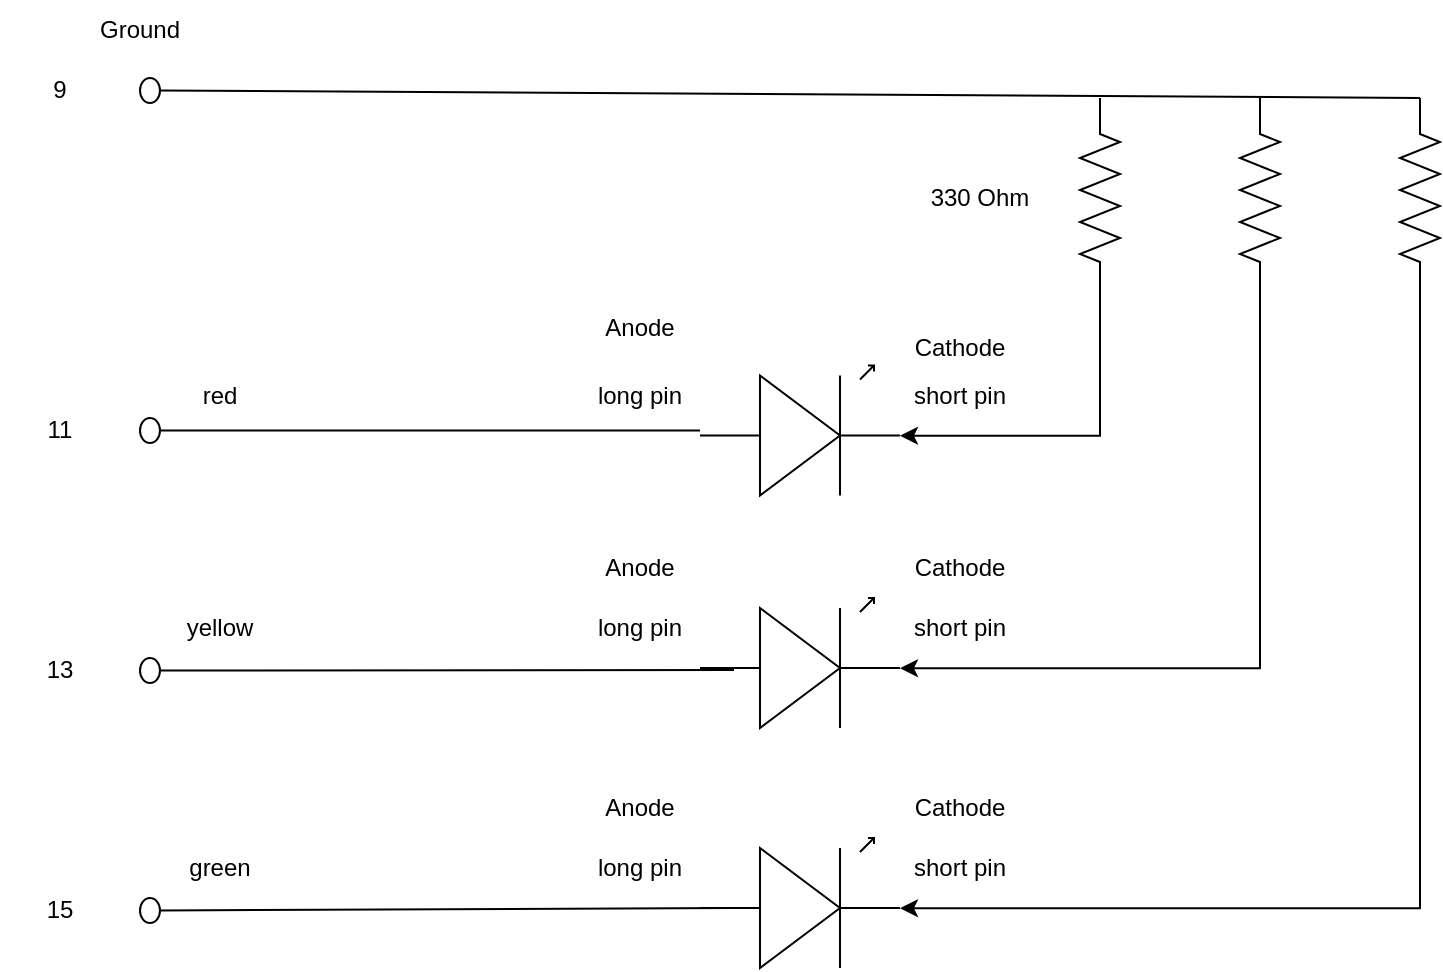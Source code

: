 <mxfile version="28.2.7">
  <diagram name="Page-1" id="oL8fRhv292GjV3VLLFeX">
    <mxGraphModel dx="786" dy="481" grid="1" gridSize="10" guides="1" tooltips="1" connect="1" arrows="1" fold="1" page="1" pageScale="1" pageWidth="2339" pageHeight="3300" math="0" shadow="0">
      <root>
        <mxCell id="0" />
        <mxCell id="1" parent="0" />
        <mxCell id="PDHcjJupDZml1VozjLC_-2" value="" style="verticalLabelPosition=bottom;shadow=0;dashed=0;align=center;html=1;verticalAlign=top;shape=mxgraph.electrical.opto_electronics.led_1;pointerEvents=1;" parent="1" vertex="1">
          <mxGeometry x="400" y="320" width="100" height="65" as="geometry" />
        </mxCell>
        <mxCell id="PDHcjJupDZml1VozjLC_-3" value="" style="verticalLabelPosition=bottom;shadow=0;dashed=0;align=center;html=1;verticalAlign=top;shape=mxgraph.electrical.opto_electronics.led_1;pointerEvents=1;" parent="1" vertex="1">
          <mxGeometry x="400" y="203.75" width="100" height="65" as="geometry" />
        </mxCell>
        <mxCell id="PDHcjJupDZml1VozjLC_-4" value="" style="verticalLabelPosition=bottom;shadow=0;dashed=0;align=center;html=1;verticalAlign=top;shape=mxgraph.electrical.opto_electronics.led_1;pointerEvents=1;" parent="1" vertex="1">
          <mxGeometry x="400" y="440" width="100" height="65" as="geometry" />
        </mxCell>
        <mxCell id="PDHcjJupDZml1VozjLC_-5" value="" style="pointerEvents=1;verticalLabelPosition=bottom;shadow=0;dashed=0;align=center;html=1;verticalAlign=top;shape=mxgraph.electrical.resistors.resistor_2;rotation=-90;" parent="1" vertex="1">
          <mxGeometry x="550" y="110" width="100" height="20" as="geometry" />
        </mxCell>
        <mxCell id="PDHcjJupDZml1VozjLC_-6" value="" style="pointerEvents=1;verticalLabelPosition=bottom;shadow=0;dashed=0;align=center;html=1;verticalAlign=top;shape=mxgraph.electrical.resistors.resistor_2;rotation=-90;" parent="1" vertex="1">
          <mxGeometry x="630" y="110" width="100" height="20" as="geometry" />
        </mxCell>
        <mxCell id="PDHcjJupDZml1VozjLC_-7" value="" style="pointerEvents=1;verticalLabelPosition=bottom;shadow=0;dashed=0;align=center;html=1;verticalAlign=top;shape=mxgraph.electrical.resistors.resistor_2;rotation=-90;" parent="1" vertex="1">
          <mxGeometry x="710" y="110" width="100" height="20" as="geometry" />
        </mxCell>
        <mxCell id="PDHcjJupDZml1VozjLC_-8" value="" style="ellipse;whiteSpace=wrap;html=1;" parent="1" vertex="1">
          <mxGeometry x="120" y="230" width="10" height="12.5" as="geometry" />
        </mxCell>
        <mxCell id="PDHcjJupDZml1VozjLC_-9" value="" style="ellipse;whiteSpace=wrap;html=1;" parent="1" vertex="1">
          <mxGeometry x="120" y="350" width="10" height="12.5" as="geometry" />
        </mxCell>
        <mxCell id="PDHcjJupDZml1VozjLC_-10" value="" style="ellipse;whiteSpace=wrap;html=1;" parent="1" vertex="1">
          <mxGeometry x="120" y="470" width="10" height="12.5" as="geometry" />
        </mxCell>
        <mxCell id="PDHcjJupDZml1VozjLC_-12" value="" style="endArrow=none;html=1;rounded=0;exitX=1;exitY=0.5;exitDx=0;exitDy=0;" parent="1" source="PDHcjJupDZml1VozjLC_-8" target="PDHcjJupDZml1VozjLC_-3" edge="1">
          <mxGeometry width="50" height="50" relative="1" as="geometry">
            <mxPoint x="440" y="320" as="sourcePoint" />
            <mxPoint x="490" y="270" as="targetPoint" />
          </mxGeometry>
        </mxCell>
        <mxCell id="PDHcjJupDZml1VozjLC_-13" value="" style="endArrow=none;html=1;rounded=0;exitX=1;exitY=0.5;exitDx=0;exitDy=0;entryX=0.17;entryY=0.554;entryDx=0;entryDy=0;entryPerimeter=0;" parent="1" source="PDHcjJupDZml1VozjLC_-9" target="PDHcjJupDZml1VozjLC_-2" edge="1">
          <mxGeometry width="50" height="50" relative="1" as="geometry">
            <mxPoint x="440" y="320" as="sourcePoint" />
            <mxPoint x="490" y="270" as="targetPoint" />
          </mxGeometry>
        </mxCell>
        <mxCell id="PDHcjJupDZml1VozjLC_-14" value="" style="endArrow=none;html=1;rounded=0;exitX=1;exitY=0.5;exitDx=0;exitDy=0;entryX=0.17;entryY=0.538;entryDx=0;entryDy=0;entryPerimeter=0;" parent="1" source="PDHcjJupDZml1VozjLC_-10" target="PDHcjJupDZml1VozjLC_-4" edge="1">
          <mxGeometry width="50" height="50" relative="1" as="geometry">
            <mxPoint x="440" y="320" as="sourcePoint" />
            <mxPoint x="490" y="270" as="targetPoint" />
          </mxGeometry>
        </mxCell>
        <mxCell id="PDHcjJupDZml1VozjLC_-15" style="edgeStyle=orthogonalEdgeStyle;rounded=0;orthogonalLoop=1;jettySize=auto;html=1;exitX=0;exitY=0.5;exitDx=0;exitDy=0;exitPerimeter=0;entryX=1;entryY=0.54;entryDx=0;entryDy=0;entryPerimeter=0;" parent="1" source="PDHcjJupDZml1VozjLC_-5" target="PDHcjJupDZml1VozjLC_-3" edge="1">
          <mxGeometry relative="1" as="geometry" />
        </mxCell>
        <mxCell id="PDHcjJupDZml1VozjLC_-16" style="edgeStyle=orthogonalEdgeStyle;rounded=0;orthogonalLoop=1;jettySize=auto;html=1;exitX=0;exitY=0.5;exitDx=0;exitDy=0;exitPerimeter=0;entryX=1;entryY=0.54;entryDx=0;entryDy=0;entryPerimeter=0;" parent="1" source="PDHcjJupDZml1VozjLC_-6" target="PDHcjJupDZml1VozjLC_-2" edge="1">
          <mxGeometry relative="1" as="geometry" />
        </mxCell>
        <mxCell id="PDHcjJupDZml1VozjLC_-17" style="edgeStyle=orthogonalEdgeStyle;rounded=0;orthogonalLoop=1;jettySize=auto;html=1;exitX=0;exitY=0.5;exitDx=0;exitDy=0;exitPerimeter=0;entryX=1;entryY=0.54;entryDx=0;entryDy=0;entryPerimeter=0;" parent="1" source="PDHcjJupDZml1VozjLC_-7" target="PDHcjJupDZml1VozjLC_-4" edge="1">
          <mxGeometry relative="1" as="geometry" />
        </mxCell>
        <mxCell id="PDHcjJupDZml1VozjLC_-18" value="" style="ellipse;whiteSpace=wrap;html=1;" parent="1" vertex="1">
          <mxGeometry x="120" y="60" width="10" height="12.5" as="geometry" />
        </mxCell>
        <mxCell id="PDHcjJupDZml1VozjLC_-19" value="" style="endArrow=none;html=1;rounded=0;entryX=1;entryY=0.5;entryDx=0;entryDy=0;entryPerimeter=0;exitX=1;exitY=0.5;exitDx=0;exitDy=0;" parent="1" source="PDHcjJupDZml1VozjLC_-18" target="PDHcjJupDZml1VozjLC_-7" edge="1">
          <mxGeometry width="50" height="50" relative="1" as="geometry">
            <mxPoint x="440" y="320" as="sourcePoint" />
            <mxPoint x="490" y="270" as="targetPoint" />
          </mxGeometry>
        </mxCell>
        <mxCell id="PDHcjJupDZml1VozjLC_-20" value="long pin" style="text;html=1;align=center;verticalAlign=middle;whiteSpace=wrap;rounded=0;" parent="1" vertex="1">
          <mxGeometry x="340" y="203.75" width="60" height="30" as="geometry" />
        </mxCell>
        <mxCell id="PDHcjJupDZml1VozjLC_-21" value="long pin" style="text;html=1;align=center;verticalAlign=middle;whiteSpace=wrap;rounded=0;" parent="1" vertex="1">
          <mxGeometry x="340" y="320" width="60" height="30" as="geometry" />
        </mxCell>
        <mxCell id="PDHcjJupDZml1VozjLC_-22" value="long pin" style="text;html=1;align=center;verticalAlign=middle;whiteSpace=wrap;rounded=0;" parent="1" vertex="1">
          <mxGeometry x="340" y="440" width="60" height="30" as="geometry" />
        </mxCell>
        <mxCell id="PDHcjJupDZml1VozjLC_-23" value="short pin" style="text;html=1;align=center;verticalAlign=middle;whiteSpace=wrap;rounded=0;" parent="1" vertex="1">
          <mxGeometry x="500" y="203.75" width="60" height="30" as="geometry" />
        </mxCell>
        <mxCell id="PDHcjJupDZml1VozjLC_-24" value="short pin" style="text;html=1;align=center;verticalAlign=middle;whiteSpace=wrap;rounded=0;" parent="1" vertex="1">
          <mxGeometry x="500" y="320" width="60" height="30" as="geometry" />
        </mxCell>
        <mxCell id="PDHcjJupDZml1VozjLC_-25" value="short pin" style="text;html=1;align=center;verticalAlign=middle;whiteSpace=wrap;rounded=0;" parent="1" vertex="1">
          <mxGeometry x="500" y="440" width="60" height="30" as="geometry" />
        </mxCell>
        <mxCell id="PDHcjJupDZml1VozjLC_-26" value="9" style="text;html=1;align=center;verticalAlign=middle;whiteSpace=wrap;rounded=0;" parent="1" vertex="1">
          <mxGeometry x="50" y="51.25" width="60" height="30" as="geometry" />
        </mxCell>
        <mxCell id="PDHcjJupDZml1VozjLC_-27" value="11" style="text;html=1;align=center;verticalAlign=middle;whiteSpace=wrap;rounded=0;" parent="1" vertex="1">
          <mxGeometry x="50" y="221.25" width="60" height="30" as="geometry" />
        </mxCell>
        <mxCell id="PDHcjJupDZml1VozjLC_-28" value="13" style="text;html=1;align=center;verticalAlign=middle;whiteSpace=wrap;rounded=0;" parent="1" vertex="1">
          <mxGeometry x="50" y="341.25" width="60" height="30" as="geometry" />
        </mxCell>
        <mxCell id="PDHcjJupDZml1VozjLC_-29" value="15" style="text;html=1;align=center;verticalAlign=middle;whiteSpace=wrap;rounded=0;" parent="1" vertex="1">
          <mxGeometry x="50" y="461.25" width="60" height="30" as="geometry" />
        </mxCell>
        <mxCell id="PDHcjJupDZml1VozjLC_-30" value="Ground" style="text;html=1;align=center;verticalAlign=middle;whiteSpace=wrap;rounded=0;" parent="1" vertex="1">
          <mxGeometry x="90" y="21.25" width="60" height="30" as="geometry" />
        </mxCell>
        <mxCell id="PDHcjJupDZml1VozjLC_-31" value="Anode" style="text;html=1;align=center;verticalAlign=middle;whiteSpace=wrap;rounded=0;" parent="1" vertex="1">
          <mxGeometry x="340" y="170" width="60" height="30" as="geometry" />
        </mxCell>
        <mxCell id="PDHcjJupDZml1VozjLC_-32" value="Anode" style="text;html=1;align=center;verticalAlign=middle;whiteSpace=wrap;rounded=0;" parent="1" vertex="1">
          <mxGeometry x="340" y="290" width="60" height="30" as="geometry" />
        </mxCell>
        <mxCell id="PDHcjJupDZml1VozjLC_-33" value="Anode" style="text;html=1;align=center;verticalAlign=middle;whiteSpace=wrap;rounded=0;" parent="1" vertex="1">
          <mxGeometry x="340" y="410" width="60" height="30" as="geometry" />
        </mxCell>
        <mxCell id="PDHcjJupDZml1VozjLC_-34" value="Cathode" style="text;html=1;align=center;verticalAlign=middle;whiteSpace=wrap;rounded=0;" parent="1" vertex="1">
          <mxGeometry x="500" y="410" width="60" height="30" as="geometry" />
        </mxCell>
        <mxCell id="PDHcjJupDZml1VozjLC_-35" value="Cathode" style="text;html=1;align=center;verticalAlign=middle;whiteSpace=wrap;rounded=0;" parent="1" vertex="1">
          <mxGeometry x="500" y="290" width="60" height="30" as="geometry" />
        </mxCell>
        <mxCell id="PDHcjJupDZml1VozjLC_-36" value="Cathode" style="text;html=1;align=center;verticalAlign=middle;whiteSpace=wrap;rounded=0;" parent="1" vertex="1">
          <mxGeometry x="500" y="180" width="60" height="30" as="geometry" />
        </mxCell>
        <mxCell id="PDHcjJupDZml1VozjLC_-37" value="330 Ohm" style="text;html=1;align=center;verticalAlign=middle;whiteSpace=wrap;rounded=0;" parent="1" vertex="1">
          <mxGeometry x="510" y="105" width="60" height="30" as="geometry" />
        </mxCell>
        <mxCell id="V-C2OgW2jFwLuczRQbzR-1" value="green" style="text;html=1;whiteSpace=wrap;strokeColor=none;fillColor=none;align=center;verticalAlign=middle;rounded=0;" vertex="1" parent="1">
          <mxGeometry x="130" y="440" width="60" height="30" as="geometry" />
        </mxCell>
        <mxCell id="V-C2OgW2jFwLuczRQbzR-2" value="red" style="text;html=1;whiteSpace=wrap;strokeColor=none;fillColor=none;align=center;verticalAlign=middle;rounded=0;" vertex="1" parent="1">
          <mxGeometry x="130" y="203.75" width="60" height="30" as="geometry" />
        </mxCell>
        <mxCell id="V-C2OgW2jFwLuczRQbzR-3" value="yellow" style="text;html=1;whiteSpace=wrap;strokeColor=none;fillColor=none;align=center;verticalAlign=middle;rounded=0;" vertex="1" parent="1">
          <mxGeometry x="130" y="325" width="60" height="20" as="geometry" />
        </mxCell>
      </root>
    </mxGraphModel>
  </diagram>
</mxfile>
